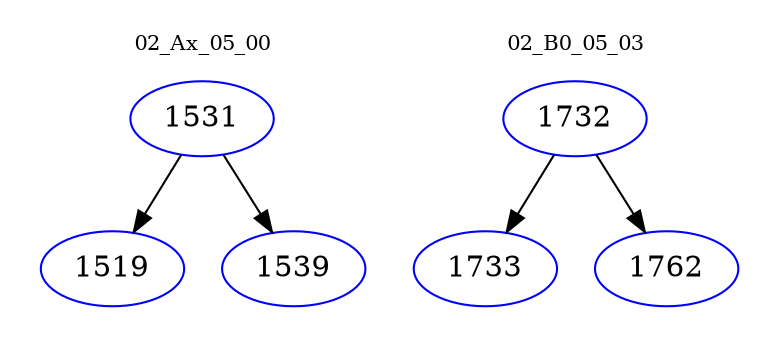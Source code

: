 digraph{
subgraph cluster_0 {
color = white
label = "02_Ax_05_00";
fontsize=10;
T0_1531 [label="1531", color="blue"]
T0_1531 -> T0_1519 [color="black"]
T0_1519 [label="1519", color="blue"]
T0_1531 -> T0_1539 [color="black"]
T0_1539 [label="1539", color="blue"]
}
subgraph cluster_1 {
color = white
label = "02_B0_05_03";
fontsize=10;
T1_1732 [label="1732", color="blue"]
T1_1732 -> T1_1733 [color="black"]
T1_1733 [label="1733", color="blue"]
T1_1732 -> T1_1762 [color="black"]
T1_1762 [label="1762", color="blue"]
}
}
